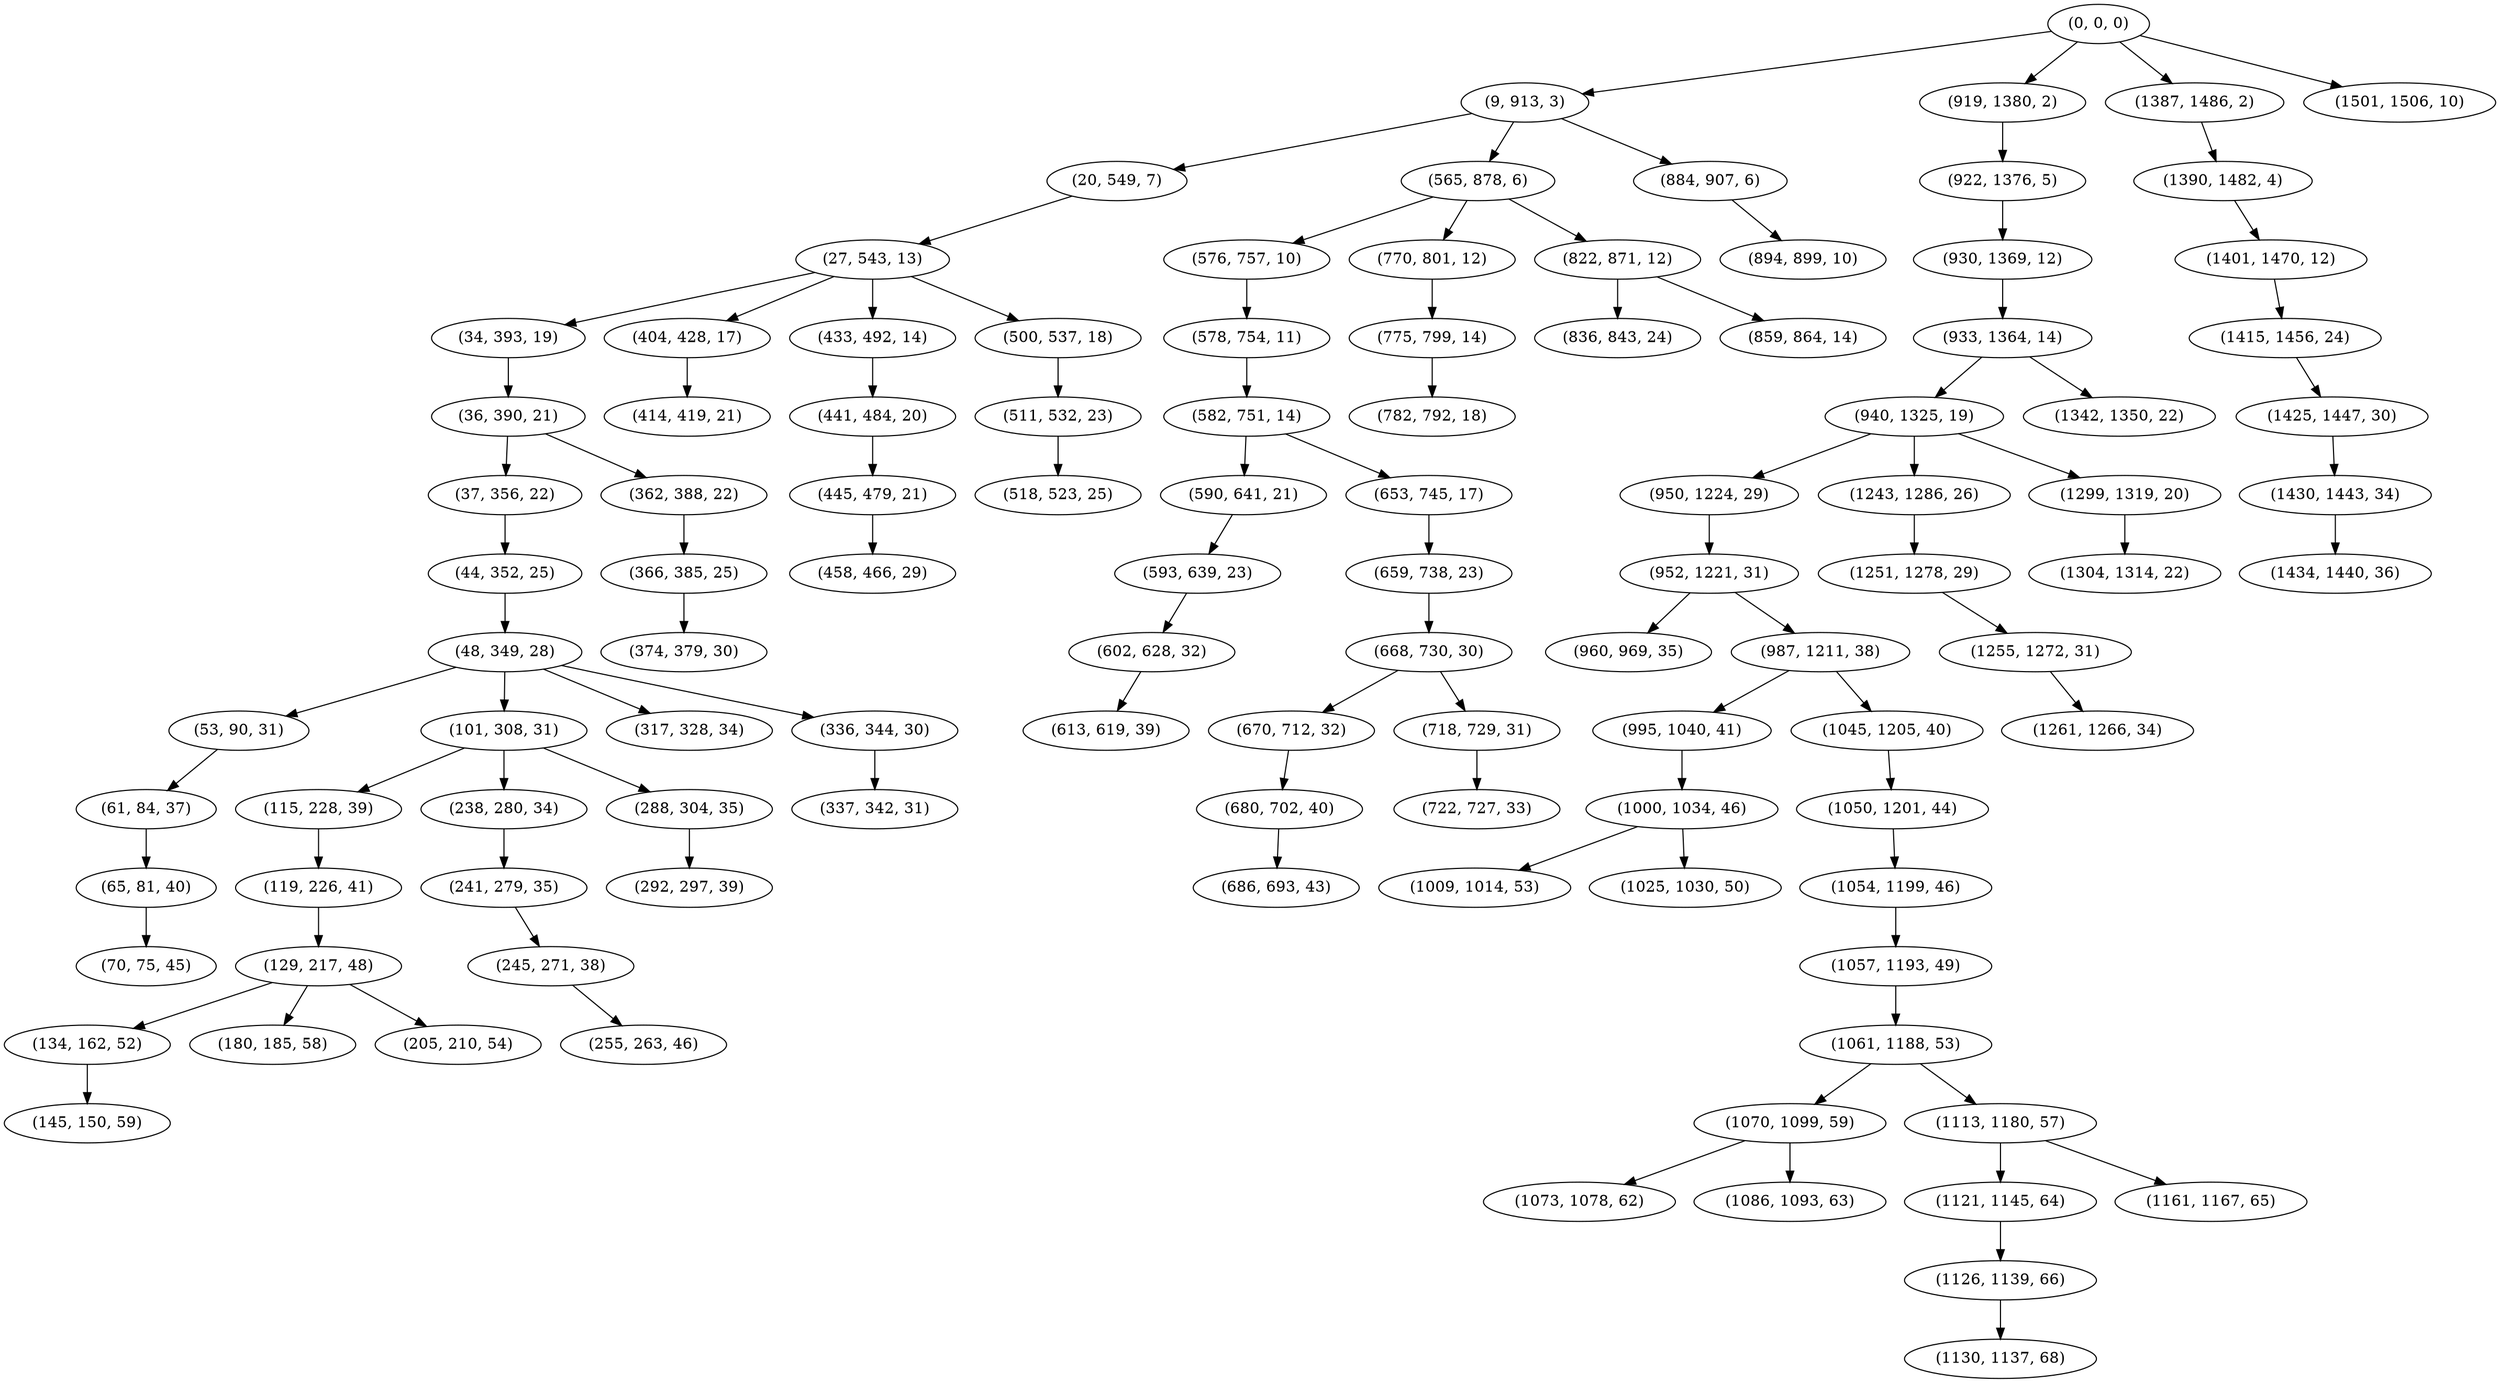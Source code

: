 digraph tree {
    "(0, 0, 0)";
    "(9, 913, 3)";
    "(20, 549, 7)";
    "(27, 543, 13)";
    "(34, 393, 19)";
    "(36, 390, 21)";
    "(37, 356, 22)";
    "(44, 352, 25)";
    "(48, 349, 28)";
    "(53, 90, 31)";
    "(61, 84, 37)";
    "(65, 81, 40)";
    "(70, 75, 45)";
    "(101, 308, 31)";
    "(115, 228, 39)";
    "(119, 226, 41)";
    "(129, 217, 48)";
    "(134, 162, 52)";
    "(145, 150, 59)";
    "(180, 185, 58)";
    "(205, 210, 54)";
    "(238, 280, 34)";
    "(241, 279, 35)";
    "(245, 271, 38)";
    "(255, 263, 46)";
    "(288, 304, 35)";
    "(292, 297, 39)";
    "(317, 328, 34)";
    "(336, 344, 30)";
    "(337, 342, 31)";
    "(362, 388, 22)";
    "(366, 385, 25)";
    "(374, 379, 30)";
    "(404, 428, 17)";
    "(414, 419, 21)";
    "(433, 492, 14)";
    "(441, 484, 20)";
    "(445, 479, 21)";
    "(458, 466, 29)";
    "(500, 537, 18)";
    "(511, 532, 23)";
    "(518, 523, 25)";
    "(565, 878, 6)";
    "(576, 757, 10)";
    "(578, 754, 11)";
    "(582, 751, 14)";
    "(590, 641, 21)";
    "(593, 639, 23)";
    "(602, 628, 32)";
    "(613, 619, 39)";
    "(653, 745, 17)";
    "(659, 738, 23)";
    "(668, 730, 30)";
    "(670, 712, 32)";
    "(680, 702, 40)";
    "(686, 693, 43)";
    "(718, 729, 31)";
    "(722, 727, 33)";
    "(770, 801, 12)";
    "(775, 799, 14)";
    "(782, 792, 18)";
    "(822, 871, 12)";
    "(836, 843, 24)";
    "(859, 864, 14)";
    "(884, 907, 6)";
    "(894, 899, 10)";
    "(919, 1380, 2)";
    "(922, 1376, 5)";
    "(930, 1369, 12)";
    "(933, 1364, 14)";
    "(940, 1325, 19)";
    "(950, 1224, 29)";
    "(952, 1221, 31)";
    "(960, 969, 35)";
    "(987, 1211, 38)";
    "(995, 1040, 41)";
    "(1000, 1034, 46)";
    "(1009, 1014, 53)";
    "(1025, 1030, 50)";
    "(1045, 1205, 40)";
    "(1050, 1201, 44)";
    "(1054, 1199, 46)";
    "(1057, 1193, 49)";
    "(1061, 1188, 53)";
    "(1070, 1099, 59)";
    "(1073, 1078, 62)";
    "(1086, 1093, 63)";
    "(1113, 1180, 57)";
    "(1121, 1145, 64)";
    "(1126, 1139, 66)";
    "(1130, 1137, 68)";
    "(1161, 1167, 65)";
    "(1243, 1286, 26)";
    "(1251, 1278, 29)";
    "(1255, 1272, 31)";
    "(1261, 1266, 34)";
    "(1299, 1319, 20)";
    "(1304, 1314, 22)";
    "(1342, 1350, 22)";
    "(1387, 1486, 2)";
    "(1390, 1482, 4)";
    "(1401, 1470, 12)";
    "(1415, 1456, 24)";
    "(1425, 1447, 30)";
    "(1430, 1443, 34)";
    "(1434, 1440, 36)";
    "(1501, 1506, 10)";
    "(0, 0, 0)" -> "(9, 913, 3)";
    "(0, 0, 0)" -> "(919, 1380, 2)";
    "(0, 0, 0)" -> "(1387, 1486, 2)";
    "(0, 0, 0)" -> "(1501, 1506, 10)";
    "(9, 913, 3)" -> "(20, 549, 7)";
    "(9, 913, 3)" -> "(565, 878, 6)";
    "(9, 913, 3)" -> "(884, 907, 6)";
    "(20, 549, 7)" -> "(27, 543, 13)";
    "(27, 543, 13)" -> "(34, 393, 19)";
    "(27, 543, 13)" -> "(404, 428, 17)";
    "(27, 543, 13)" -> "(433, 492, 14)";
    "(27, 543, 13)" -> "(500, 537, 18)";
    "(34, 393, 19)" -> "(36, 390, 21)";
    "(36, 390, 21)" -> "(37, 356, 22)";
    "(36, 390, 21)" -> "(362, 388, 22)";
    "(37, 356, 22)" -> "(44, 352, 25)";
    "(44, 352, 25)" -> "(48, 349, 28)";
    "(48, 349, 28)" -> "(53, 90, 31)";
    "(48, 349, 28)" -> "(101, 308, 31)";
    "(48, 349, 28)" -> "(317, 328, 34)";
    "(48, 349, 28)" -> "(336, 344, 30)";
    "(53, 90, 31)" -> "(61, 84, 37)";
    "(61, 84, 37)" -> "(65, 81, 40)";
    "(65, 81, 40)" -> "(70, 75, 45)";
    "(101, 308, 31)" -> "(115, 228, 39)";
    "(101, 308, 31)" -> "(238, 280, 34)";
    "(101, 308, 31)" -> "(288, 304, 35)";
    "(115, 228, 39)" -> "(119, 226, 41)";
    "(119, 226, 41)" -> "(129, 217, 48)";
    "(129, 217, 48)" -> "(134, 162, 52)";
    "(129, 217, 48)" -> "(180, 185, 58)";
    "(129, 217, 48)" -> "(205, 210, 54)";
    "(134, 162, 52)" -> "(145, 150, 59)";
    "(238, 280, 34)" -> "(241, 279, 35)";
    "(241, 279, 35)" -> "(245, 271, 38)";
    "(245, 271, 38)" -> "(255, 263, 46)";
    "(288, 304, 35)" -> "(292, 297, 39)";
    "(336, 344, 30)" -> "(337, 342, 31)";
    "(362, 388, 22)" -> "(366, 385, 25)";
    "(366, 385, 25)" -> "(374, 379, 30)";
    "(404, 428, 17)" -> "(414, 419, 21)";
    "(433, 492, 14)" -> "(441, 484, 20)";
    "(441, 484, 20)" -> "(445, 479, 21)";
    "(445, 479, 21)" -> "(458, 466, 29)";
    "(500, 537, 18)" -> "(511, 532, 23)";
    "(511, 532, 23)" -> "(518, 523, 25)";
    "(565, 878, 6)" -> "(576, 757, 10)";
    "(565, 878, 6)" -> "(770, 801, 12)";
    "(565, 878, 6)" -> "(822, 871, 12)";
    "(576, 757, 10)" -> "(578, 754, 11)";
    "(578, 754, 11)" -> "(582, 751, 14)";
    "(582, 751, 14)" -> "(590, 641, 21)";
    "(582, 751, 14)" -> "(653, 745, 17)";
    "(590, 641, 21)" -> "(593, 639, 23)";
    "(593, 639, 23)" -> "(602, 628, 32)";
    "(602, 628, 32)" -> "(613, 619, 39)";
    "(653, 745, 17)" -> "(659, 738, 23)";
    "(659, 738, 23)" -> "(668, 730, 30)";
    "(668, 730, 30)" -> "(670, 712, 32)";
    "(668, 730, 30)" -> "(718, 729, 31)";
    "(670, 712, 32)" -> "(680, 702, 40)";
    "(680, 702, 40)" -> "(686, 693, 43)";
    "(718, 729, 31)" -> "(722, 727, 33)";
    "(770, 801, 12)" -> "(775, 799, 14)";
    "(775, 799, 14)" -> "(782, 792, 18)";
    "(822, 871, 12)" -> "(836, 843, 24)";
    "(822, 871, 12)" -> "(859, 864, 14)";
    "(884, 907, 6)" -> "(894, 899, 10)";
    "(919, 1380, 2)" -> "(922, 1376, 5)";
    "(922, 1376, 5)" -> "(930, 1369, 12)";
    "(930, 1369, 12)" -> "(933, 1364, 14)";
    "(933, 1364, 14)" -> "(940, 1325, 19)";
    "(933, 1364, 14)" -> "(1342, 1350, 22)";
    "(940, 1325, 19)" -> "(950, 1224, 29)";
    "(940, 1325, 19)" -> "(1243, 1286, 26)";
    "(940, 1325, 19)" -> "(1299, 1319, 20)";
    "(950, 1224, 29)" -> "(952, 1221, 31)";
    "(952, 1221, 31)" -> "(960, 969, 35)";
    "(952, 1221, 31)" -> "(987, 1211, 38)";
    "(987, 1211, 38)" -> "(995, 1040, 41)";
    "(987, 1211, 38)" -> "(1045, 1205, 40)";
    "(995, 1040, 41)" -> "(1000, 1034, 46)";
    "(1000, 1034, 46)" -> "(1009, 1014, 53)";
    "(1000, 1034, 46)" -> "(1025, 1030, 50)";
    "(1045, 1205, 40)" -> "(1050, 1201, 44)";
    "(1050, 1201, 44)" -> "(1054, 1199, 46)";
    "(1054, 1199, 46)" -> "(1057, 1193, 49)";
    "(1057, 1193, 49)" -> "(1061, 1188, 53)";
    "(1061, 1188, 53)" -> "(1070, 1099, 59)";
    "(1061, 1188, 53)" -> "(1113, 1180, 57)";
    "(1070, 1099, 59)" -> "(1073, 1078, 62)";
    "(1070, 1099, 59)" -> "(1086, 1093, 63)";
    "(1113, 1180, 57)" -> "(1121, 1145, 64)";
    "(1113, 1180, 57)" -> "(1161, 1167, 65)";
    "(1121, 1145, 64)" -> "(1126, 1139, 66)";
    "(1126, 1139, 66)" -> "(1130, 1137, 68)";
    "(1243, 1286, 26)" -> "(1251, 1278, 29)";
    "(1251, 1278, 29)" -> "(1255, 1272, 31)";
    "(1255, 1272, 31)" -> "(1261, 1266, 34)";
    "(1299, 1319, 20)" -> "(1304, 1314, 22)";
    "(1387, 1486, 2)" -> "(1390, 1482, 4)";
    "(1390, 1482, 4)" -> "(1401, 1470, 12)";
    "(1401, 1470, 12)" -> "(1415, 1456, 24)";
    "(1415, 1456, 24)" -> "(1425, 1447, 30)";
    "(1425, 1447, 30)" -> "(1430, 1443, 34)";
    "(1430, 1443, 34)" -> "(1434, 1440, 36)";
}
